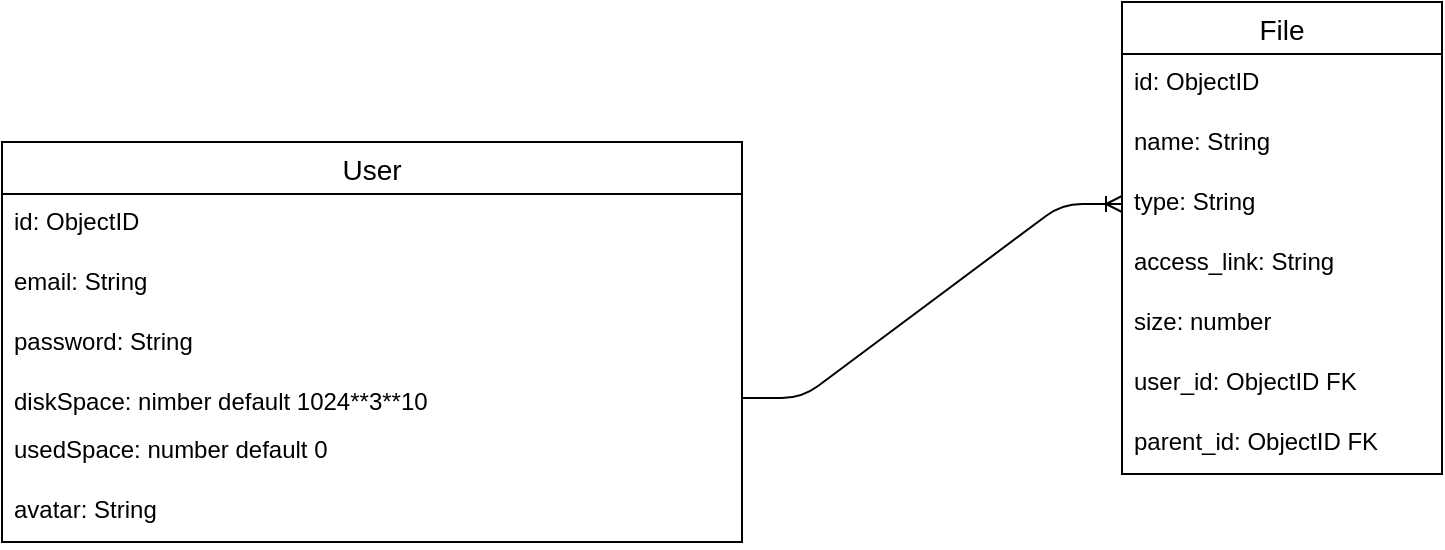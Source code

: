 <mxfile version="13.4.4" type="device"><diagram id="cyjniA0ZzOJgdNBzTKtN" name="Page-1"><mxGraphModel dx="1422" dy="713" grid="1" gridSize="10" guides="1" tooltips="1" connect="1" arrows="1" fold="1" page="1" pageScale="1" pageWidth="827" pageHeight="1169" math="0" shadow="0"><root><mxCell id="0"/><mxCell id="1" parent="0"/><mxCell id="_So2VJrC17p1mw5BTz6b-14" value="User" style="swimlane;fontStyle=0;childLayout=stackLayout;horizontal=1;startSize=26;horizontalStack=0;resizeParent=1;resizeParentMax=0;resizeLast=0;collapsible=1;marginBottom=0;align=center;fontSize=14;" vertex="1" parent="1"><mxGeometry x="30" y="160" width="370" height="200" as="geometry"><mxRectangle x="130" y="130" width="60" height="26" as="alternateBounds"/></mxGeometry></mxCell><mxCell id="_So2VJrC17p1mw5BTz6b-15" value="id: ObjectID" style="text;strokeColor=none;fillColor=none;spacingLeft=4;spacingRight=4;overflow=hidden;rotatable=0;points=[[0,0.5],[1,0.5]];portConstraint=eastwest;fontSize=12;" vertex="1" parent="_So2VJrC17p1mw5BTz6b-14"><mxGeometry y="26" width="370" height="30" as="geometry"/></mxCell><mxCell id="_So2VJrC17p1mw5BTz6b-16" value="email: String" style="text;strokeColor=none;fillColor=none;spacingLeft=4;spacingRight=4;overflow=hidden;rotatable=0;points=[[0,0.5],[1,0.5]];portConstraint=eastwest;fontSize=12;" vertex="1" parent="_So2VJrC17p1mw5BTz6b-14"><mxGeometry y="56" width="370" height="30" as="geometry"/></mxCell><mxCell id="_So2VJrC17p1mw5BTz6b-17" value="password: String" style="text;strokeColor=none;fillColor=none;spacingLeft=4;spacingRight=4;overflow=hidden;rotatable=0;points=[[0,0.5],[1,0.5]];portConstraint=eastwest;fontSize=12;" vertex="1" parent="_So2VJrC17p1mw5BTz6b-14"><mxGeometry y="86" width="370" height="30" as="geometry"/></mxCell><mxCell id="_So2VJrC17p1mw5BTz6b-18" value="diskSpace: nimber default 1024**3**10" style="text;strokeColor=none;fillColor=none;spacingLeft=4;spacingRight=4;overflow=hidden;rotatable=0;points=[[0,0.5],[1,0.5]];portConstraint=eastwest;fontSize=12;" vertex="1" parent="_So2VJrC17p1mw5BTz6b-14"><mxGeometry y="116" width="370" height="24" as="geometry"/></mxCell><mxCell id="_So2VJrC17p1mw5BTz6b-19" value="usedSpace: number default 0" style="text;strokeColor=none;fillColor=none;spacingLeft=4;spacingRight=4;overflow=hidden;rotatable=0;points=[[0,0.5],[1,0.5]];portConstraint=eastwest;fontSize=12;" vertex="1" parent="_So2VJrC17p1mw5BTz6b-14"><mxGeometry y="140" width="370" height="30" as="geometry"/></mxCell><mxCell id="_So2VJrC17p1mw5BTz6b-20" value="avatar: String" style="text;strokeColor=none;fillColor=none;spacingLeft=4;spacingRight=4;overflow=hidden;rotatable=0;points=[[0,0.5],[1,0.5]];portConstraint=eastwest;fontSize=12;" vertex="1" parent="_So2VJrC17p1mw5BTz6b-14"><mxGeometry y="170" width="370" height="30" as="geometry"/></mxCell><mxCell id="_So2VJrC17p1mw5BTz6b-29" value="" style="edgeStyle=entityRelationEdgeStyle;fontSize=12;html=1;endArrow=ERoneToMany;exitX=1;exitY=0.5;exitDx=0;exitDy=0;entryX=0;entryY=0.5;entryDx=0;entryDy=0;" edge="1" parent="1" source="_So2VJrC17p1mw5BTz6b-18" target="_So2VJrC17p1mw5BTz6b-24"><mxGeometry width="100" height="100" relative="1" as="geometry"><mxPoint x="390" y="360" as="sourcePoint"/><mxPoint x="490" y="260" as="targetPoint"/></mxGeometry></mxCell><mxCell id="_So2VJrC17p1mw5BTz6b-21" value="File" style="swimlane;fontStyle=0;childLayout=stackLayout;horizontal=1;startSize=26;horizontalStack=0;resizeParent=1;resizeParentMax=0;resizeLast=0;collapsible=1;marginBottom=0;align=center;fontSize=14;" vertex="1" parent="1"><mxGeometry x="590" y="90" width="160" height="236" as="geometry"/></mxCell><mxCell id="_So2VJrC17p1mw5BTz6b-22" value="id: ObjectID" style="text;strokeColor=none;fillColor=none;spacingLeft=4;spacingRight=4;overflow=hidden;rotatable=0;points=[[0,0.5],[1,0.5]];portConstraint=eastwest;fontSize=12;" vertex="1" parent="_So2VJrC17p1mw5BTz6b-21"><mxGeometry y="26" width="160" height="30" as="geometry"/></mxCell><mxCell id="_So2VJrC17p1mw5BTz6b-23" value="name: String" style="text;strokeColor=none;fillColor=none;spacingLeft=4;spacingRight=4;overflow=hidden;rotatable=0;points=[[0,0.5],[1,0.5]];portConstraint=eastwest;fontSize=12;" vertex="1" parent="_So2VJrC17p1mw5BTz6b-21"><mxGeometry y="56" width="160" height="30" as="geometry"/></mxCell><mxCell id="_So2VJrC17p1mw5BTz6b-24" value="type: String" style="text;strokeColor=none;fillColor=none;spacingLeft=4;spacingRight=4;overflow=hidden;rotatable=0;points=[[0,0.5],[1,0.5]];portConstraint=eastwest;fontSize=12;" vertex="1" parent="_So2VJrC17p1mw5BTz6b-21"><mxGeometry y="86" width="160" height="30" as="geometry"/></mxCell><mxCell id="_So2VJrC17p1mw5BTz6b-25" value="access_link: String" style="text;strokeColor=none;fillColor=none;spacingLeft=4;spacingRight=4;overflow=hidden;rotatable=0;points=[[0,0.5],[1,0.5]];portConstraint=eastwest;fontSize=12;" vertex="1" parent="_So2VJrC17p1mw5BTz6b-21"><mxGeometry y="116" width="160" height="30" as="geometry"/></mxCell><mxCell id="_So2VJrC17p1mw5BTz6b-26" value="size: number" style="text;strokeColor=none;fillColor=none;spacingLeft=4;spacingRight=4;overflow=hidden;rotatable=0;points=[[0,0.5],[1,0.5]];portConstraint=eastwest;fontSize=12;" vertex="1" parent="_So2VJrC17p1mw5BTz6b-21"><mxGeometry y="146" width="160" height="30" as="geometry"/></mxCell><mxCell id="_So2VJrC17p1mw5BTz6b-28" value="user_id: ObjectID FK" style="text;strokeColor=none;fillColor=none;spacingLeft=4;spacingRight=4;overflow=hidden;rotatable=0;points=[[0,0.5],[1,0.5]];portConstraint=eastwest;fontSize=12;" vertex="1" parent="_So2VJrC17p1mw5BTz6b-21"><mxGeometry y="176" width="160" height="30" as="geometry"/></mxCell><mxCell id="_So2VJrC17p1mw5BTz6b-27" value="parent_id: ObjectID FK" style="text;strokeColor=none;fillColor=none;spacingLeft=4;spacingRight=4;overflow=hidden;rotatable=0;points=[[0,0.5],[1,0.5]];portConstraint=eastwest;fontSize=12;" vertex="1" parent="_So2VJrC17p1mw5BTz6b-21"><mxGeometry y="206" width="160" height="30" as="geometry"/></mxCell></root></mxGraphModel></diagram></mxfile>
